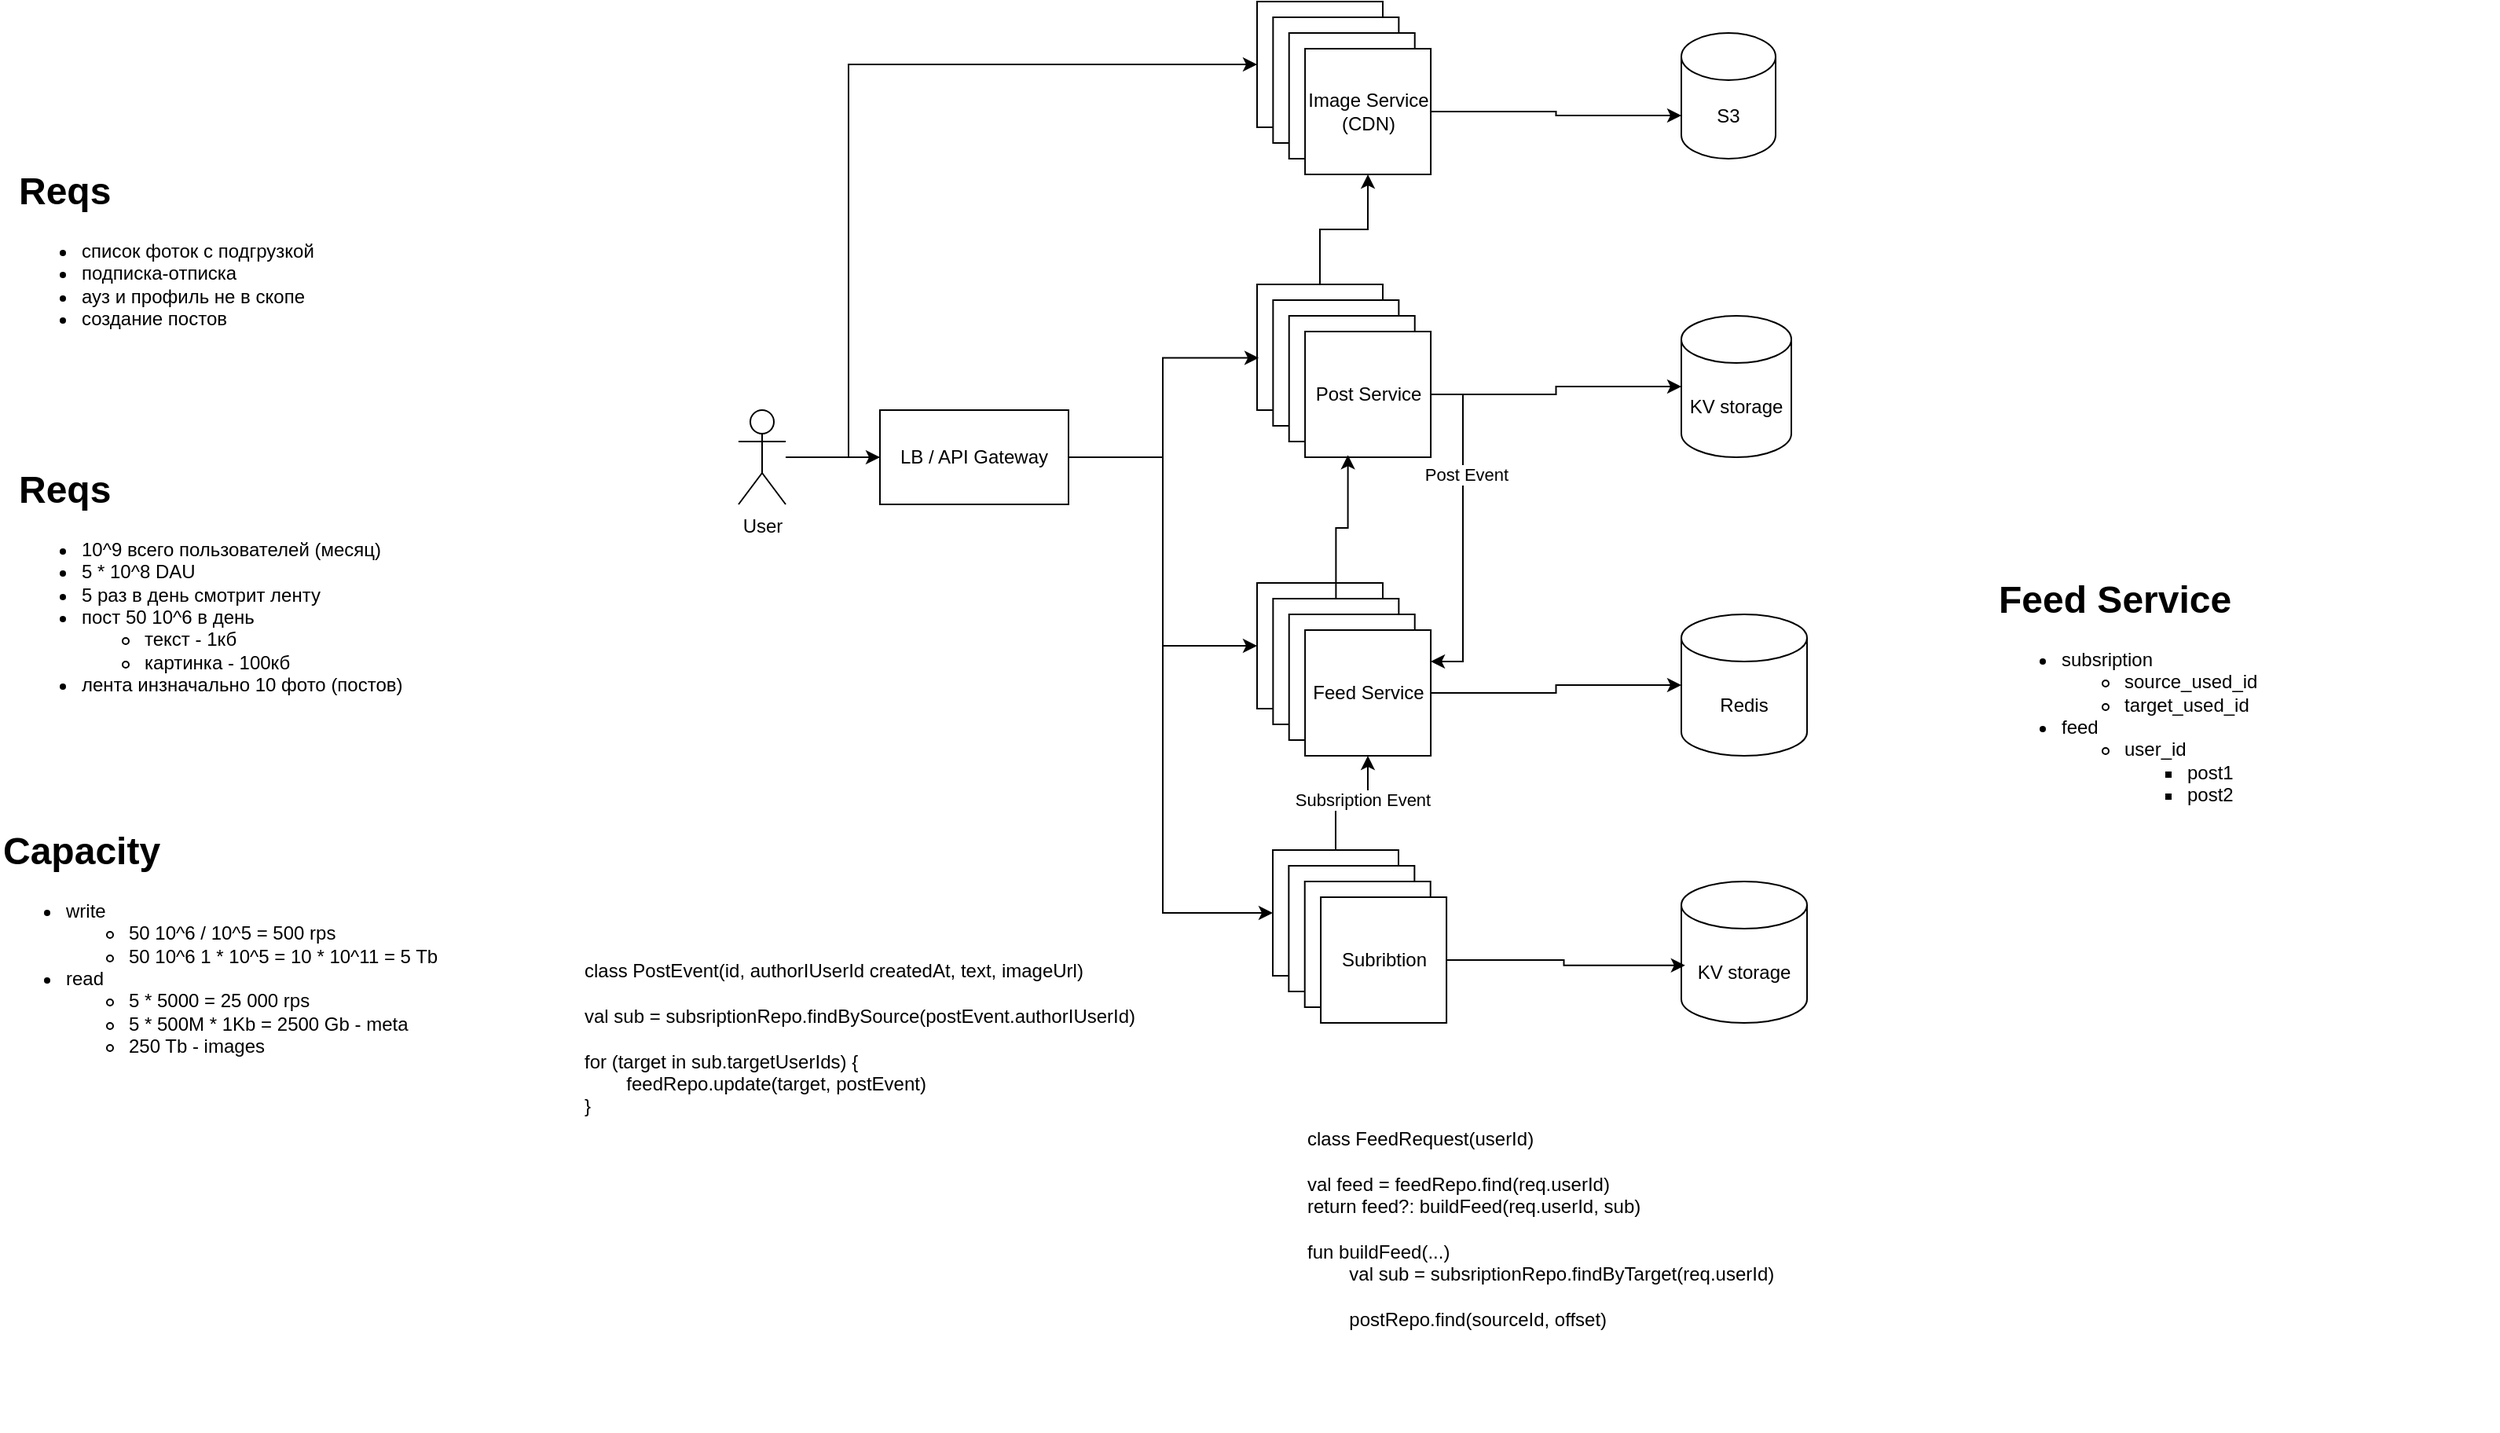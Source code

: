 <mxfile version="26.0.4">
  <diagram name="Page-1" id="1BAxoLtjsKwVAy4T0DxF">
    <mxGraphModel dx="1331" dy="1956" grid="1" gridSize="10" guides="1" tooltips="1" connect="1" arrows="1" fold="1" page="1" pageScale="1" pageWidth="1654" pageHeight="1169" math="0" shadow="0">
      <root>
        <mxCell id="0" />
        <mxCell id="1" parent="0" />
        <mxCell id="YkdL_WX0aorPD_8UrSG3-6" value="&lt;h1 style=&quot;margin-top: 0px;&quot;&gt;Reqs&lt;/h1&gt;&lt;p&gt;&lt;/p&gt;&lt;ul&gt;&lt;li&gt;список фоток с подгрузкой&lt;/li&gt;&lt;li&gt;подписка-отписка&lt;/li&gt;&lt;li&gt;ауз и профиль не в скопе&lt;/li&gt;&lt;li&gt;создание постов&lt;/li&gt;&lt;/ul&gt;&lt;p&gt;&lt;/p&gt;" style="text;html=1;whiteSpace=wrap;overflow=hidden;rounded=0;" vertex="1" parent="1">
          <mxGeometry x="100" y="80" width="320" height="160" as="geometry" />
        </mxCell>
        <mxCell id="YkdL_WX0aorPD_8UrSG3-12" value="&lt;h1 style=&quot;margin-top: 0px;&quot;&gt;Reqs&lt;/h1&gt;&lt;p&gt;&lt;/p&gt;&lt;ul&gt;&lt;li&gt;10^9 всего пользователей (месяц)&lt;/li&gt;&lt;li&gt;5 * 10^8 DAU&lt;/li&gt;&lt;li&gt;5 раз в день смотрит ленту&lt;/li&gt;&lt;li&gt;пост 50 10^6 в день&lt;/li&gt;&lt;ul&gt;&lt;li&gt;текст - 1кб&lt;/li&gt;&lt;li&gt;картинка - 100кб&lt;/li&gt;&lt;/ul&gt;&lt;li&gt;лента инзначально 10 фото (постов)&lt;/li&gt;&lt;/ul&gt;&lt;p&gt;&lt;/p&gt;" style="text;html=1;whiteSpace=wrap;overflow=hidden;rounded=0;" vertex="1" parent="1">
          <mxGeometry x="100" y="270" width="320" height="160" as="geometry" />
        </mxCell>
        <mxCell id="YkdL_WX0aorPD_8UrSG3-14" value="&lt;h1 style=&quot;margin-top: 0px;&quot;&gt;Capacity&lt;/h1&gt;&lt;p&gt;&lt;/p&gt;&lt;ul&gt;&lt;li&gt;&lt;span style=&quot;text-align: center; text-wrap-mode: nowrap;&quot;&gt;write&lt;/span&gt;&lt;/li&gt;&lt;ul&gt;&lt;li&gt;50 10^6 / 10^5 = 500 rps&lt;/li&gt;&lt;li&gt;50 10^6 1 * 10^5 = 10 * 10^11 = 5 Tb&lt;/li&gt;&lt;/ul&gt;&lt;li&gt;&lt;span style=&quot;background-color: transparent; color: light-dark(rgb(0, 0, 0), rgb(255, 255, 255));&quot;&gt;read&amp;nbsp;&lt;/span&gt;&lt;/li&gt;&lt;ul&gt;&lt;li&gt;&lt;span style=&quot;background-color: transparent; color: light-dark(rgb(0, 0, 0), rgb(255, 255, 255));&quot;&gt;5 * 5000 = 25 000 rps&lt;/span&gt;&lt;/li&gt;&lt;li&gt;&lt;span style=&quot;background-color: transparent; color: light-dark(rgb(0, 0, 0), rgb(255, 255, 255));&quot;&gt;5 * 500M * 1Kb = 2500 Gb - meta&lt;/span&gt;&lt;/li&gt;&lt;li&gt;&lt;span style=&quot;background-color: transparent; color: light-dark(rgb(0, 0, 0), rgb(255, 255, 255));&quot;&gt;250 Tb - images&lt;/span&gt;&lt;/li&gt;&lt;/ul&gt;&lt;/ul&gt;&lt;p&gt;&lt;/p&gt;" style="text;html=1;whiteSpace=wrap;overflow=hidden;rounded=0;" vertex="1" parent="1">
          <mxGeometry x="90" y="500" width="320" height="160" as="geometry" />
        </mxCell>
        <mxCell id="YkdL_WX0aorPD_8UrSG3-19" style="edgeStyle=orthogonalEdgeStyle;rounded=0;orthogonalLoop=1;jettySize=auto;html=1;entryX=0;entryY=0.5;entryDx=0;entryDy=0;" edge="1" parent="1" source="YkdL_WX0aorPD_8UrSG3-15" target="YkdL_WX0aorPD_8UrSG3-18">
          <mxGeometry relative="1" as="geometry" />
        </mxCell>
        <mxCell id="YkdL_WX0aorPD_8UrSG3-15" value="User" style="shape=umlActor;verticalLabelPosition=bottom;verticalAlign=top;html=1;" vertex="1" parent="1">
          <mxGeometry x="560" y="240" width="30" height="60" as="geometry" />
        </mxCell>
        <mxCell id="YkdL_WX0aorPD_8UrSG3-31" style="edgeStyle=orthogonalEdgeStyle;rounded=0;orthogonalLoop=1;jettySize=auto;html=1;entryX=0;entryY=0.5;entryDx=0;entryDy=0;" edge="1" parent="1" source="YkdL_WX0aorPD_8UrSG3-18" target="YkdL_WX0aorPD_8UrSG3-27">
          <mxGeometry relative="1" as="geometry" />
        </mxCell>
        <mxCell id="YkdL_WX0aorPD_8UrSG3-43" style="edgeStyle=orthogonalEdgeStyle;rounded=0;orthogonalLoop=1;jettySize=auto;html=1;entryX=0;entryY=0.5;entryDx=0;entryDy=0;" edge="1" parent="1" source="YkdL_WX0aorPD_8UrSG3-18" target="YkdL_WX0aorPD_8UrSG3-39">
          <mxGeometry relative="1" as="geometry">
            <Array as="points">
              <mxPoint x="830" y="270" />
              <mxPoint x="830" y="560" />
            </Array>
          </mxGeometry>
        </mxCell>
        <mxCell id="YkdL_WX0aorPD_8UrSG3-44" style="edgeStyle=orthogonalEdgeStyle;rounded=0;orthogonalLoop=1;jettySize=auto;html=1;entryX=0;entryY=0.5;entryDx=0;entryDy=0;" edge="1" parent="1" source="YkdL_WX0aorPD_8UrSG3-18" target="YkdL_WX0aorPD_8UrSG3-33">
          <mxGeometry relative="1" as="geometry">
            <Array as="points">
              <mxPoint x="630" y="270" />
              <mxPoint x="630" y="20" />
            </Array>
          </mxGeometry>
        </mxCell>
        <mxCell id="YkdL_WX0aorPD_8UrSG3-18" value="LB / API Gateway" style="rounded=0;whiteSpace=wrap;html=1;" vertex="1" parent="1">
          <mxGeometry x="650" y="240" width="120" height="60" as="geometry" />
        </mxCell>
        <mxCell id="YkdL_WX0aorPD_8UrSG3-20" value="" style="group" vertex="1" connectable="0" parent="1">
          <mxGeometry x="890" y="160" width="112" height="110" as="geometry" />
        </mxCell>
        <mxCell id="YkdL_WX0aorPD_8UrSG3-21" value="" style="whiteSpace=wrap;html=1;aspect=fixed;" vertex="1" parent="YkdL_WX0aorPD_8UrSG3-20">
          <mxGeometry width="80" height="80" as="geometry" />
        </mxCell>
        <mxCell id="YkdL_WX0aorPD_8UrSG3-22" value="" style="whiteSpace=wrap;html=1;aspect=fixed;" vertex="1" parent="YkdL_WX0aorPD_8UrSG3-20">
          <mxGeometry x="10.182" y="10" width="80" height="80" as="geometry" />
        </mxCell>
        <mxCell id="YkdL_WX0aorPD_8UrSG3-23" value="" style="whiteSpace=wrap;html=1;aspect=fixed;" vertex="1" parent="YkdL_WX0aorPD_8UrSG3-20">
          <mxGeometry x="20.364" y="20" width="80" height="80" as="geometry" />
        </mxCell>
        <mxCell id="YkdL_WX0aorPD_8UrSG3-24" value="Post Service" style="whiteSpace=wrap;html=1;aspect=fixed;" vertex="1" parent="YkdL_WX0aorPD_8UrSG3-20">
          <mxGeometry x="30.545" y="30" width="80" height="80" as="geometry" />
        </mxCell>
        <mxCell id="YkdL_WX0aorPD_8UrSG3-25" style="edgeStyle=orthogonalEdgeStyle;rounded=0;orthogonalLoop=1;jettySize=auto;html=1;entryX=0.013;entryY=0.585;entryDx=0;entryDy=0;entryPerimeter=0;" edge="1" parent="1" source="YkdL_WX0aorPD_8UrSG3-18" target="YkdL_WX0aorPD_8UrSG3-21">
          <mxGeometry relative="1" as="geometry" />
        </mxCell>
        <mxCell id="YkdL_WX0aorPD_8UrSG3-26" value="" style="group" vertex="1" connectable="0" parent="1">
          <mxGeometry x="890" y="350" width="112" height="110" as="geometry" />
        </mxCell>
        <mxCell id="YkdL_WX0aorPD_8UrSG3-27" value="" style="whiteSpace=wrap;html=1;aspect=fixed;" vertex="1" parent="YkdL_WX0aorPD_8UrSG3-26">
          <mxGeometry width="80" height="80" as="geometry" />
        </mxCell>
        <mxCell id="YkdL_WX0aorPD_8UrSG3-28" value="" style="whiteSpace=wrap;html=1;aspect=fixed;" vertex="1" parent="YkdL_WX0aorPD_8UrSG3-26">
          <mxGeometry x="10.182" y="10" width="80" height="80" as="geometry" />
        </mxCell>
        <mxCell id="YkdL_WX0aorPD_8UrSG3-29" value="" style="whiteSpace=wrap;html=1;aspect=fixed;" vertex="1" parent="YkdL_WX0aorPD_8UrSG3-26">
          <mxGeometry x="20.364" y="20" width="80" height="80" as="geometry" />
        </mxCell>
        <mxCell id="YkdL_WX0aorPD_8UrSG3-30" value="Feed Service" style="whiteSpace=wrap;html=1;aspect=fixed;" vertex="1" parent="YkdL_WX0aorPD_8UrSG3-26">
          <mxGeometry x="30.545" y="30" width="80" height="80" as="geometry" />
        </mxCell>
        <mxCell id="YkdL_WX0aorPD_8UrSG3-32" value="" style="group" vertex="1" connectable="0" parent="1">
          <mxGeometry x="890" y="-20" width="112" height="110" as="geometry" />
        </mxCell>
        <mxCell id="YkdL_WX0aorPD_8UrSG3-33" value="" style="whiteSpace=wrap;html=1;aspect=fixed;" vertex="1" parent="YkdL_WX0aorPD_8UrSG3-32">
          <mxGeometry width="80" height="80" as="geometry" />
        </mxCell>
        <mxCell id="YkdL_WX0aorPD_8UrSG3-34" value="" style="whiteSpace=wrap;html=1;aspect=fixed;" vertex="1" parent="YkdL_WX0aorPD_8UrSG3-32">
          <mxGeometry x="10.182" y="10" width="80" height="80" as="geometry" />
        </mxCell>
        <mxCell id="YkdL_WX0aorPD_8UrSG3-35" value="" style="whiteSpace=wrap;html=1;aspect=fixed;" vertex="1" parent="YkdL_WX0aorPD_8UrSG3-32">
          <mxGeometry x="20.364" y="20" width="80" height="80" as="geometry" />
        </mxCell>
        <mxCell id="YkdL_WX0aorPD_8UrSG3-36" value="Image Service&lt;div&gt;(CDN)&lt;/div&gt;" style="whiteSpace=wrap;html=1;aspect=fixed;" vertex="1" parent="YkdL_WX0aorPD_8UrSG3-32">
          <mxGeometry x="30.545" y="30" width="80" height="80" as="geometry" />
        </mxCell>
        <mxCell id="YkdL_WX0aorPD_8UrSG3-38" value="" style="group" vertex="1" connectable="0" parent="1">
          <mxGeometry x="900" y="520" width="112" height="110" as="geometry" />
        </mxCell>
        <mxCell id="YkdL_WX0aorPD_8UrSG3-39" value="" style="whiteSpace=wrap;html=1;aspect=fixed;" vertex="1" parent="YkdL_WX0aorPD_8UrSG3-38">
          <mxGeometry width="80" height="80" as="geometry" />
        </mxCell>
        <mxCell id="YkdL_WX0aorPD_8UrSG3-40" value="" style="whiteSpace=wrap;html=1;aspect=fixed;" vertex="1" parent="YkdL_WX0aorPD_8UrSG3-38">
          <mxGeometry x="10.182" y="10" width="80" height="80" as="geometry" />
        </mxCell>
        <mxCell id="YkdL_WX0aorPD_8UrSG3-41" value="" style="whiteSpace=wrap;html=1;aspect=fixed;" vertex="1" parent="YkdL_WX0aorPD_8UrSG3-38">
          <mxGeometry x="20.364" y="20" width="80" height="80" as="geometry" />
        </mxCell>
        <mxCell id="YkdL_WX0aorPD_8UrSG3-42" value="Subribtion" style="whiteSpace=wrap;html=1;aspect=fixed;" vertex="1" parent="YkdL_WX0aorPD_8UrSG3-38">
          <mxGeometry x="30.545" y="30" width="80" height="80" as="geometry" />
        </mxCell>
        <mxCell id="YkdL_WX0aorPD_8UrSG3-45" value="KV storage" style="shape=cylinder3;whiteSpace=wrap;html=1;boundedLbl=1;backgroundOutline=1;size=15;" vertex="1" parent="1">
          <mxGeometry x="1160" y="180" width="70" height="90" as="geometry" />
        </mxCell>
        <mxCell id="YkdL_WX0aorPD_8UrSG3-46" style="edgeStyle=orthogonalEdgeStyle;rounded=0;orthogonalLoop=1;jettySize=auto;html=1;entryX=0;entryY=0.5;entryDx=0;entryDy=0;entryPerimeter=0;" edge="1" parent="1" source="YkdL_WX0aorPD_8UrSG3-24" target="YkdL_WX0aorPD_8UrSG3-45">
          <mxGeometry relative="1" as="geometry" />
        </mxCell>
        <mxCell id="YkdL_WX0aorPD_8UrSG3-47" style="edgeStyle=orthogonalEdgeStyle;rounded=0;orthogonalLoop=1;jettySize=auto;html=1;entryX=0.5;entryY=1;entryDx=0;entryDy=0;" edge="1" parent="1" source="YkdL_WX0aorPD_8UrSG3-21" target="YkdL_WX0aorPD_8UrSG3-36">
          <mxGeometry relative="1" as="geometry" />
        </mxCell>
        <mxCell id="YkdL_WX0aorPD_8UrSG3-48" value="Redis" style="shape=cylinder3;whiteSpace=wrap;html=1;boundedLbl=1;backgroundOutline=1;size=15;" vertex="1" parent="1">
          <mxGeometry x="1160" y="370" width="80" height="90" as="geometry" />
        </mxCell>
        <mxCell id="YkdL_WX0aorPD_8UrSG3-49" style="edgeStyle=orthogonalEdgeStyle;rounded=0;orthogonalLoop=1;jettySize=auto;html=1;entryX=0;entryY=0.5;entryDx=0;entryDy=0;entryPerimeter=0;" edge="1" parent="1" source="YkdL_WX0aorPD_8UrSG3-30" target="YkdL_WX0aorPD_8UrSG3-48">
          <mxGeometry relative="1" as="geometry" />
        </mxCell>
        <mxCell id="YkdL_WX0aorPD_8UrSG3-50" value="KV storage" style="shape=cylinder3;whiteSpace=wrap;html=1;boundedLbl=1;backgroundOutline=1;size=15;" vertex="1" parent="1">
          <mxGeometry x="1160" y="540" width="80" height="90" as="geometry" />
        </mxCell>
        <mxCell id="YkdL_WX0aorPD_8UrSG3-51" style="edgeStyle=orthogonalEdgeStyle;rounded=0;orthogonalLoop=1;jettySize=auto;html=1;entryX=0.03;entryY=0.593;entryDx=0;entryDy=0;entryPerimeter=0;" edge="1" parent="1" source="YkdL_WX0aorPD_8UrSG3-42" target="YkdL_WX0aorPD_8UrSG3-50">
          <mxGeometry relative="1" as="geometry" />
        </mxCell>
        <mxCell id="YkdL_WX0aorPD_8UrSG3-54" style="edgeStyle=orthogonalEdgeStyle;rounded=0;orthogonalLoop=1;jettySize=auto;html=1;entryX=1;entryY=0.25;entryDx=0;entryDy=0;" edge="1" parent="1" source="YkdL_WX0aorPD_8UrSG3-24" target="YkdL_WX0aorPD_8UrSG3-30">
          <mxGeometry relative="1" as="geometry">
            <Array as="points">
              <mxPoint x="1021" y="230" />
              <mxPoint x="1021" y="400" />
            </Array>
          </mxGeometry>
        </mxCell>
        <mxCell id="YkdL_WX0aorPD_8UrSG3-55" value="Post Event" style="edgeLabel;html=1;align=center;verticalAlign=middle;resizable=0;points=[];" vertex="1" connectable="0" parent="YkdL_WX0aorPD_8UrSG3-54">
          <mxGeometry x="-0.321" y="2" relative="1" as="geometry">
            <mxPoint as="offset" />
          </mxGeometry>
        </mxCell>
        <mxCell id="YkdL_WX0aorPD_8UrSG3-56" value="S3" style="shape=cylinder3;whiteSpace=wrap;html=1;boundedLbl=1;backgroundOutline=1;size=15;" vertex="1" parent="1">
          <mxGeometry x="1160.0" width="60" height="80" as="geometry" />
        </mxCell>
        <mxCell id="YkdL_WX0aorPD_8UrSG3-57" style="edgeStyle=orthogonalEdgeStyle;rounded=0;orthogonalLoop=1;jettySize=auto;html=1;entryX=0;entryY=0;entryDx=0;entryDy=52.5;entryPerimeter=0;" edge="1" parent="1" source="YkdL_WX0aorPD_8UrSG3-36" target="YkdL_WX0aorPD_8UrSG3-56">
          <mxGeometry relative="1" as="geometry" />
        </mxCell>
        <mxCell id="YkdL_WX0aorPD_8UrSG3-58" style="edgeStyle=orthogonalEdgeStyle;rounded=0;orthogonalLoop=1;jettySize=auto;html=1;" edge="1" parent="1" source="YkdL_WX0aorPD_8UrSG3-39" target="YkdL_WX0aorPD_8UrSG3-30">
          <mxGeometry relative="1" as="geometry" />
        </mxCell>
        <mxCell id="YkdL_WX0aorPD_8UrSG3-59" value="Subsription Event" style="edgeLabel;html=1;align=center;verticalAlign=middle;resizable=0;points=[];" vertex="1" connectable="0" parent="YkdL_WX0aorPD_8UrSG3-58">
          <mxGeometry x="0.165" y="2" relative="1" as="geometry">
            <mxPoint as="offset" />
          </mxGeometry>
        </mxCell>
        <mxCell id="YkdL_WX0aorPD_8UrSG3-60" value="&lt;h1 style=&quot;margin-top: 0px;&quot;&gt;Feed Service&lt;/h1&gt;&lt;p&gt;&lt;/p&gt;&lt;ul&gt;&lt;li&gt;subsription&lt;/li&gt;&lt;ul&gt;&lt;li&gt;source_used_id&amp;nbsp;&lt;/li&gt;&lt;li&gt;&lt;span style=&quot;background-color: transparent; color: light-dark(rgb(0, 0, 0), rgb(255, 255, 255));&quot;&gt;target_used_id&amp;nbsp;&lt;/span&gt;&lt;/li&gt;&lt;/ul&gt;&lt;li&gt;feed&lt;/li&gt;&lt;ul&gt;&lt;li&gt;user_id&lt;/li&gt;&lt;ul&gt;&lt;li&gt;post1&lt;/li&gt;&lt;li&gt;post2&lt;/li&gt;&lt;/ul&gt;&lt;/ul&gt;&lt;/ul&gt;&lt;p&gt;&lt;/p&gt;" style="text;html=1;whiteSpace=wrap;overflow=hidden;rounded=0;" vertex="1" parent="1">
          <mxGeometry x="1360" y="340" width="320" height="160" as="geometry" />
        </mxCell>
        <mxCell id="YkdL_WX0aorPD_8UrSG3-61" style="edgeStyle=orthogonalEdgeStyle;rounded=0;orthogonalLoop=1;jettySize=auto;html=1;entryX=0.341;entryY=0.983;entryDx=0;entryDy=0;entryPerimeter=0;" edge="1" parent="1" source="YkdL_WX0aorPD_8UrSG3-28" target="YkdL_WX0aorPD_8UrSG3-24">
          <mxGeometry relative="1" as="geometry" />
        </mxCell>
        <mxCell id="YkdL_WX0aorPD_8UrSG3-63" value="class PostEvent(id, authorIUserId createdAt, text, imageUrl&lt;span style=&quot;background-color: transparent; color: light-dark(rgb(0, 0, 0), rgb(255, 255, 255));&quot;&gt;)&lt;/span&gt;&lt;div&gt;&lt;span style=&quot;background-color: transparent; color: light-dark(rgb(0, 0, 0), rgb(255, 255, 255));&quot;&gt;&lt;br&gt;&lt;/span&gt;&lt;/div&gt;&lt;div&gt;&lt;span style=&quot;background-color: transparent; color: light-dark(rgb(0, 0, 0), rgb(255, 255, 255));&quot;&gt;val sub = subsriptionRepo.findBySource(postEvent.&lt;/span&gt;&lt;span style=&quot;background-color: transparent; color: light-dark(rgb(0, 0, 0), rgb(255, 255, 255));&quot;&gt;authorIUserId)&lt;/span&gt;&lt;span style=&quot;background-color: transparent; color: light-dark(rgb(0, 0, 0), rgb(255, 255, 255));&quot;&gt;&amp;nbsp;&lt;/span&gt;&lt;/div&gt;&lt;div&gt;&lt;span style=&quot;background-color: transparent; color: light-dark(rgb(0, 0, 0), rgb(255, 255, 255));&quot;&gt;&lt;br&gt;&lt;/span&gt;&lt;/div&gt;&lt;div&gt;for (target in sub.targetUserIds) {&lt;/div&gt;&lt;div&gt;&lt;span style=&quot;white-space: pre;&quot;&gt;&#x9;&lt;/span&gt;feedRepo.update(target, postEvent)&lt;br&gt;&lt;/div&gt;&lt;div&gt;}&lt;/div&gt;" style="text;html=1;align=left;verticalAlign=middle;resizable=0;points=[];autosize=1;strokeColor=none;fillColor=none;" vertex="1" parent="1">
          <mxGeometry x="460" y="585" width="380" height="110" as="geometry" />
        </mxCell>
        <mxCell id="YkdL_WX0aorPD_8UrSG3-64" value="class FeedRequest(userId)&lt;div&gt;&lt;br&gt;&lt;/div&gt;&lt;div&gt;&lt;span style=&quot;color: light-dark(rgb(0, 0, 0), rgb(255, 255, 255)); background-color: transparent;&quot;&gt;val feed =&amp;nbsp;&lt;/span&gt;feedRepo&lt;span style=&quot;color: light-dark(rgb(0, 0, 0), rgb(255, 255, 255)); background-color: transparent;&quot;&gt;.find(req.&lt;/span&gt;&lt;span style=&quot;color: light-dark(rgb(0, 0, 0), rgb(255, 255, 255)); background-color: transparent;&quot;&gt;userId)&lt;/span&gt;&lt;/div&gt;&lt;div&gt;&lt;span style=&quot;color: light-dark(rgb(0, 0, 0), rgb(255, 255, 255)); background-color: transparent;&quot;&gt;return feed?: buildFeed(req.userId,&amp;nbsp;&lt;/span&gt;&lt;span style=&quot;background-color: transparent; color: light-dark(rgb(0, 0, 0), rgb(255, 255, 255));&quot;&gt;sub)&lt;/span&gt;&lt;/div&gt;&lt;div&gt;&lt;span style=&quot;background-color: transparent; color: light-dark(rgb(0, 0, 0), rgb(255, 255, 255));&quot;&gt;&lt;br&gt;&lt;/span&gt;&lt;/div&gt;&lt;div&gt;&lt;span style=&quot;background-color: transparent; color: light-dark(rgb(0, 0, 0), rgb(255, 255, 255));&quot;&gt;fun buildFeed(...)&amp;nbsp;&lt;/span&gt;&lt;/div&gt;&lt;div&gt;&lt;div&gt;&lt;span style=&quot;background-color: transparent; color: light-dark(rgb(0, 0, 0), rgb(255, 255, 255));&quot;&gt;&lt;span style=&quot;white-space: pre;&quot;&gt;&#x9;&lt;/span&gt;val sub = subsriptionRepo.findByTarget(&lt;/span&gt;&lt;span style=&quot;background-color: transparent; color: light-dark(rgb(0, 0, 0), rgb(255, 255, 255));&quot;&gt;req.userId&lt;/span&gt;&lt;span style=&quot;background-color: transparent; color: light-dark(rgb(0, 0, 0), rgb(255, 255, 255));&quot;&gt;)&lt;/span&gt;&lt;span style=&quot;background-color: transparent; color: light-dark(rgb(0, 0, 0), rgb(255, 255, 255));&quot;&gt;&amp;nbsp;&lt;/span&gt;&lt;/div&gt;&lt;/div&gt;&lt;div&gt;&lt;span style=&quot;white-space: pre;&quot;&gt;&#x9;&lt;/span&gt;&lt;br&gt;&lt;/div&gt;&lt;div&gt;&lt;span style=&quot;background-color: transparent; color: light-dark(rgb(0, 0, 0), rgb(255, 255, 255));&quot;&gt;&lt;span style=&quot;white-space: pre;&quot;&gt;&#x9;&lt;/span&gt;postRepo.find(sourceId, offset)&lt;br&gt;&lt;/span&gt;&lt;/div&gt;&lt;div&gt;&lt;/div&gt;&lt;div&gt;&lt;span style=&quot;background-color: transparent; color: light-dark(rgb(0, 0, 0), rgb(255, 255, 255));&quot;&gt;&lt;span style=&quot;white-space: pre;&quot;&gt;&#x9;&lt;/span&gt;&lt;br&gt;&lt;/span&gt;&lt;/div&gt;&lt;div&gt;&lt;span style=&quot;background-color: transparent; color: light-dark(rgb(0, 0, 0), rgb(255, 255, 255));&quot;&gt;&lt;br&gt;&lt;/span&gt;&lt;/div&gt;&lt;div&gt;&lt;span style=&quot;background-color: transparent; color: light-dark(rgb(0, 0, 0), rgb(255, 255, 255));&quot;&gt;&lt;br&gt;&lt;/span&gt;&lt;/div&gt;&lt;div&gt;&lt;span style=&quot;color: light-dark(rgb(0, 0, 0), rgb(255, 255, 255)); background-color: transparent;&quot;&gt;&lt;br&gt;&lt;/span&gt;&lt;/div&gt;" style="text;html=1;align=left;verticalAlign=middle;resizable=0;points=[];autosize=1;strokeColor=none;fillColor=none;" vertex="1" parent="1">
          <mxGeometry x="920" y="690" width="320" height="200" as="geometry" />
        </mxCell>
      </root>
    </mxGraphModel>
  </diagram>
</mxfile>
